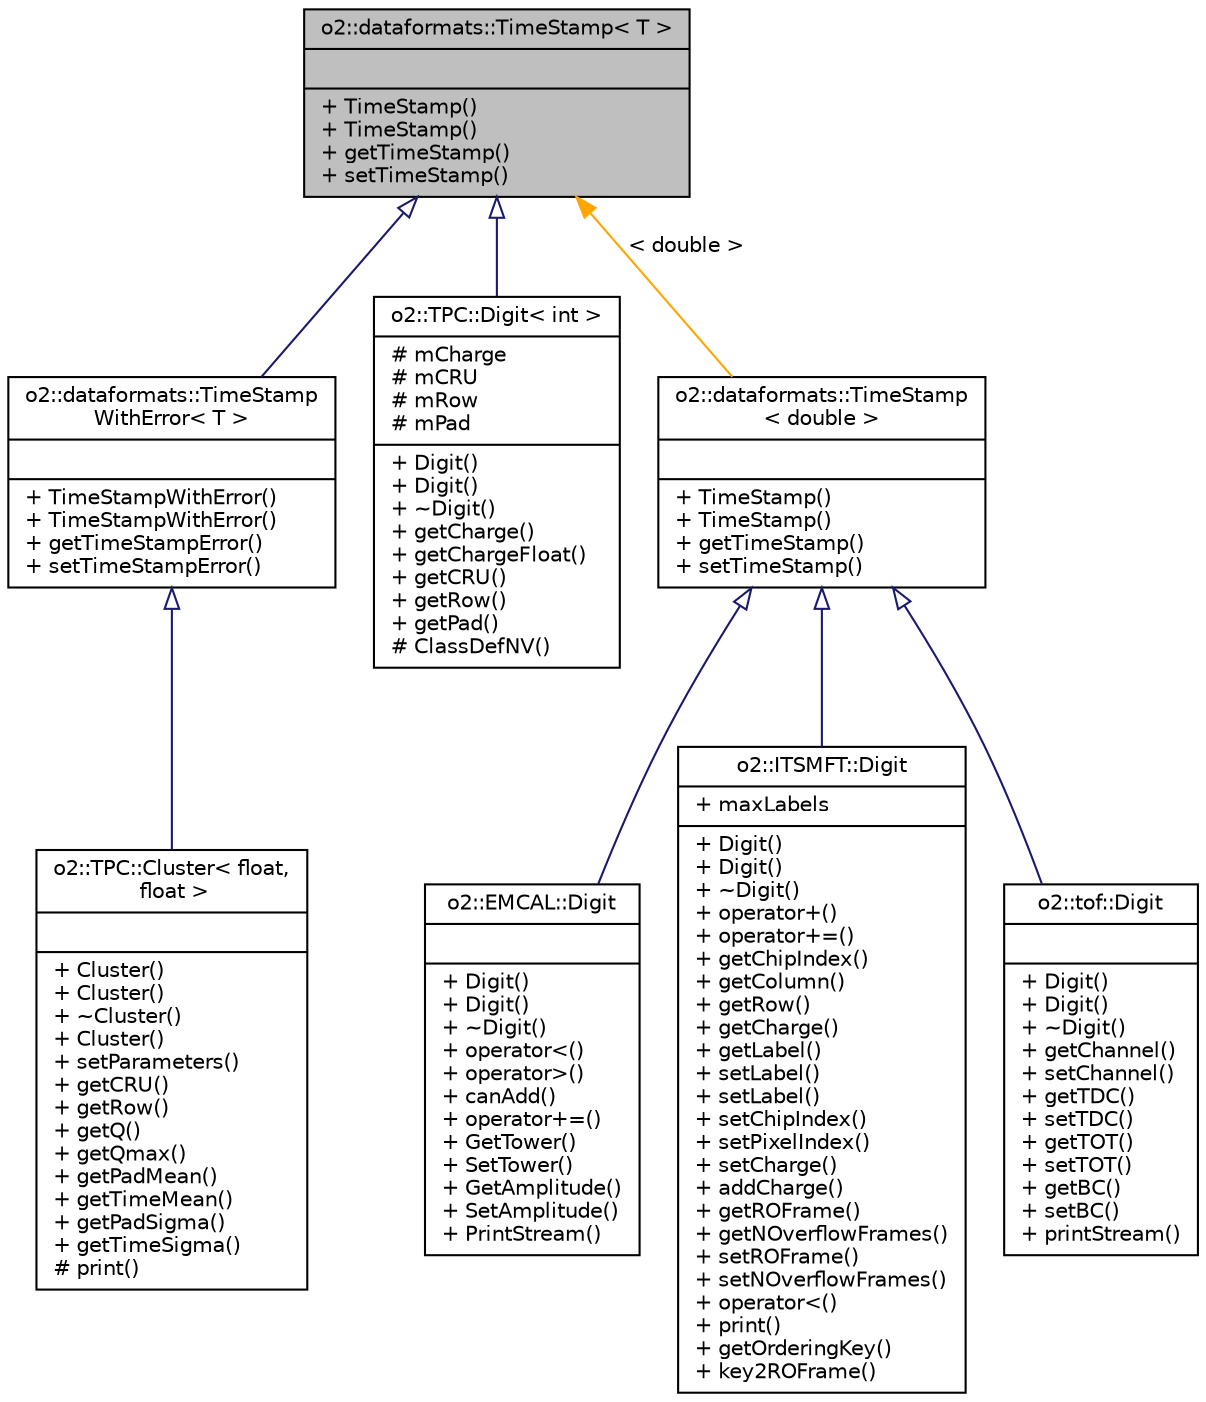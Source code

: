 digraph "o2::dataformats::TimeStamp&lt; T &gt;"
{
 // INTERACTIVE_SVG=YES
  bgcolor="transparent";
  edge [fontname="Helvetica",fontsize="10",labelfontname="Helvetica",labelfontsize="10"];
  node [fontname="Helvetica",fontsize="10",shape=record];
  Node1 [label="{o2::dataformats::TimeStamp\< T \>\n||+ TimeStamp()\l+ TimeStamp()\l+ getTimeStamp()\l+ setTimeStamp()\l}",height=0.2,width=0.4,color="black", fillcolor="grey75", style="filled" fontcolor="black"];
  Node1 -> Node2 [dir="back",color="midnightblue",fontsize="10",style="solid",arrowtail="onormal",fontname="Helvetica"];
  Node2 [label="{o2::dataformats::TimeStamp\lWithError\< T \>\n||+ TimeStampWithError()\l+ TimeStampWithError()\l+ getTimeStampError()\l+ setTimeStampError()\l}",height=0.2,width=0.4,color="black",URL="$d3/dbf/classo2_1_1dataformats_1_1TimeStampWithError.html"];
  Node2 -> Node3 [dir="back",color="midnightblue",fontsize="10",style="solid",arrowtail="onormal",fontname="Helvetica"];
  Node3 [label="{o2::TPC::Cluster\< float,\l float \>\n||+ Cluster()\l+ Cluster()\l+ ~Cluster()\l+ Cluster()\l+ setParameters()\l+ getCRU()\l+ getRow()\l+ getQ()\l+ getQmax()\l+ getPadMean()\l+ getTimeMean()\l+ getPadSigma()\l+ getTimeSigma()\l# print()\l}",height=0.2,width=0.4,color="black",URL="$de/dd5/classo2_1_1TPC_1_1Cluster.html",tooltip="Cluster class for the TPC. "];
  Node1 -> Node4 [dir="back",color="midnightblue",fontsize="10",style="solid",arrowtail="onormal",fontname="Helvetica"];
  Node4 [label="{o2::TPC::Digit\< int \>\n|# mCharge\l# mCRU\l# mRow\l# mPad\l|+ Digit()\l+ Digit()\l+ ~Digit()\l+ getCharge()\l+ getChargeFloat()\l+ getCRU()\l+ getRow()\l+ getPad()\l# ClassDefNV()\l}",height=0.2,width=0.4,color="black",URL="$dd/def/classo2_1_1TPC_1_1Digit.html"];
  Node1 -> Node5 [dir="back",color="orange",fontsize="10",style="solid",label=" \< double \>" ,fontname="Helvetica"];
  Node5 [label="{o2::dataformats::TimeStamp\l\< double \>\n||+ TimeStamp()\l+ TimeStamp()\l+ getTimeStamp()\l+ setTimeStamp()\l}",height=0.2,width=0.4,color="black",URL="$d0/d94/classo2_1_1dataformats_1_1TimeStamp.html"];
  Node5 -> Node6 [dir="back",color="midnightblue",fontsize="10",style="solid",arrowtail="onormal",fontname="Helvetica"];
  Node6 [label="{o2::EMCAL::Digit\n||+ Digit()\l+ Digit()\l+ ~Digit()\l+ operator\<()\l+ operator\>()\l+ canAdd()\l+ operator+=()\l+ GetTower()\l+ SetTower()\l+ GetAmplitude()\l+ SetAmplitude()\l+ PrintStream()\l}",height=0.2,width=0.4,color="black",URL="$d5/d5a/classo2_1_1EMCAL_1_1Digit.html",tooltip="EMCAL digit implementation. "];
  Node5 -> Node7 [dir="back",color="midnightblue",fontsize="10",style="solid",arrowtail="onormal",fontname="Helvetica"];
  Node7 [label="{o2::ITSMFT::Digit\n|+ maxLabels\l|+ Digit()\l+ Digit()\l+ ~Digit()\l+ operator+()\l+ operator+=()\l+ getChipIndex()\l+ getColumn()\l+ getRow()\l+ getCharge()\l+ getLabel()\l+ setLabel()\l+ setLabel()\l+ setChipIndex()\l+ setPixelIndex()\l+ setCharge()\l+ addCharge()\l+ getROFrame()\l+ getNOverflowFrames()\l+ setROFrame()\l+ setNOverflowFrames()\l+ operator\<()\l+ print()\l+ getOrderingKey()\l+ key2ROFrame()\l}",height=0.2,width=0.4,color="black",URL="$d0/dd8/classo2_1_1ITSMFT_1_1Digit.html",tooltip="Digit class for the ITS. "];
  Node5 -> Node8 [dir="back",color="midnightblue",fontsize="10",style="solid",arrowtail="onormal",fontname="Helvetica"];
  Node8 [label="{o2::tof::Digit\n||+ Digit()\l+ Digit()\l+ ~Digit()\l+ getChannel()\l+ setChannel()\l+ getTDC()\l+ setTDC()\l+ getTOT()\l+ setTOT()\l+ getBC()\l+ setBC()\l+ printStream()\l}",height=0.2,width=0.4,color="black",URL="$d8/db4/classo2_1_1tof_1_1Digit.html",tooltip="TOF digit implementation. "];
}
